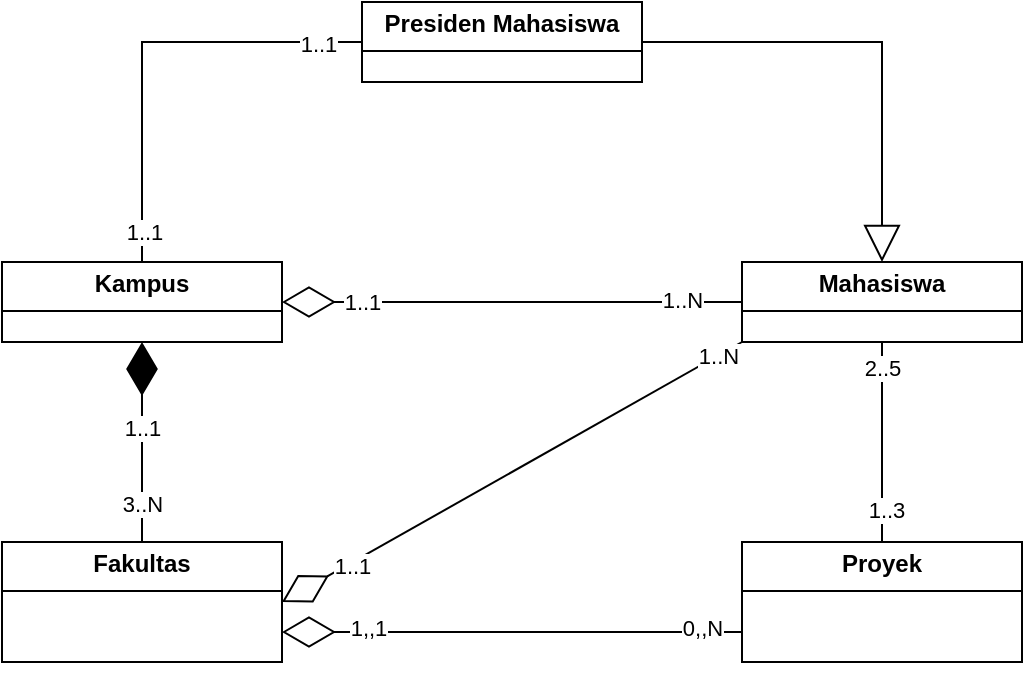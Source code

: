 <mxfile version="24.7.17">
  <diagram id="C5RBs43oDa-KdzZeNtuy" name="Page-1">
    <mxGraphModel dx="1034" dy="492" grid="1" gridSize="10" guides="1" tooltips="1" connect="1" arrows="1" fold="1" page="1" pageScale="1" pageWidth="827" pageHeight="1169" math="0" shadow="0">
      <root>
        <mxCell id="WIyWlLk6GJQsqaUBKTNV-0" />
        <mxCell id="WIyWlLk6GJQsqaUBKTNV-1" parent="WIyWlLk6GJQsqaUBKTNV-0" />
        <mxCell id="IElqo6GKpuBOG9hHBnad-0" value="&lt;p style=&quot;margin:0px;margin-top:4px;text-align:center;&quot;&gt;&lt;b&gt;Kampus&lt;/b&gt;&lt;/p&gt;&lt;hr size=&quot;1&quot; style=&quot;border-style:solid;&quot;&gt;&lt;div style=&quot;height:2px;&quot;&gt;&lt;/div&gt;" style="verticalAlign=top;align=left;overflow=fill;html=1;whiteSpace=wrap;" vertex="1" parent="WIyWlLk6GJQsqaUBKTNV-1">
          <mxGeometry x="130" y="220" width="140" height="40" as="geometry" />
        </mxCell>
        <mxCell id="IElqo6GKpuBOG9hHBnad-1" value="&lt;p style=&quot;margin:0px;margin-top:4px;text-align:center;&quot;&gt;&lt;b&gt;Mahasiswa&lt;/b&gt;&lt;/p&gt;&lt;hr size=&quot;1&quot; style=&quot;border-style:solid;&quot;&gt;&lt;div style=&quot;height:2px;&quot;&gt;&lt;/div&gt;" style="verticalAlign=top;align=left;overflow=fill;html=1;whiteSpace=wrap;" vertex="1" parent="WIyWlLk6GJQsqaUBKTNV-1">
          <mxGeometry x="500" y="220" width="140" height="40" as="geometry" />
        </mxCell>
        <mxCell id="IElqo6GKpuBOG9hHBnad-2" value="&lt;p style=&quot;margin:0px;margin-top:4px;text-align:center;&quot;&gt;&lt;b&gt;Fakultas&lt;/b&gt;&lt;/p&gt;&lt;hr size=&quot;1&quot; style=&quot;border-style:solid;&quot;&gt;&lt;div style=&quot;height:2px;&quot;&gt;&lt;/div&gt;" style="verticalAlign=top;align=left;overflow=fill;html=1;whiteSpace=wrap;" vertex="1" parent="WIyWlLk6GJQsqaUBKTNV-1">
          <mxGeometry x="130" y="360" width="140" height="60" as="geometry" />
        </mxCell>
        <mxCell id="IElqo6GKpuBOG9hHBnad-3" value="&lt;p style=&quot;margin:0px;margin-top:4px;text-align:center;&quot;&gt;&lt;b&gt;Proyek&lt;/b&gt;&lt;/p&gt;&lt;hr size=&quot;1&quot; style=&quot;border-style:solid;&quot;&gt;&lt;div style=&quot;height:2px;&quot;&gt;&lt;/div&gt;" style="verticalAlign=top;align=left;overflow=fill;html=1;whiteSpace=wrap;" vertex="1" parent="WIyWlLk6GJQsqaUBKTNV-1">
          <mxGeometry x="500" y="360" width="140" height="60" as="geometry" />
        </mxCell>
        <mxCell id="IElqo6GKpuBOG9hHBnad-4" value="&lt;p style=&quot;margin:0px;margin-top:4px;text-align:center;&quot;&gt;&lt;b&gt;Presiden Mahasiswa&lt;/b&gt;&lt;/p&gt;&lt;hr size=&quot;1&quot; style=&quot;border-style:solid;&quot;&gt;&lt;div style=&quot;height:2px;&quot;&gt;&lt;/div&gt;" style="verticalAlign=top;align=left;overflow=fill;html=1;whiteSpace=wrap;" vertex="1" parent="WIyWlLk6GJQsqaUBKTNV-1">
          <mxGeometry x="310" y="90" width="140" height="40" as="geometry" />
        </mxCell>
        <mxCell id="IElqo6GKpuBOG9hHBnad-6" value="" style="endArrow=diamondThin;endFill=1;endSize=24;html=1;rounded=0;entryX=0.5;entryY=1;entryDx=0;entryDy=0;exitX=0.5;exitY=0;exitDx=0;exitDy=0;" edge="1" parent="WIyWlLk6GJQsqaUBKTNV-1" source="IElqo6GKpuBOG9hHBnad-2" target="IElqo6GKpuBOG9hHBnad-0">
          <mxGeometry width="160" relative="1" as="geometry">
            <mxPoint x="380" y="290" as="sourcePoint" />
            <mxPoint x="540" y="290" as="targetPoint" />
          </mxGeometry>
        </mxCell>
        <mxCell id="IElqo6GKpuBOG9hHBnad-7" value="1..1" style="edgeLabel;html=1;align=center;verticalAlign=middle;resizable=0;points=[];" vertex="1" connectable="0" parent="IElqo6GKpuBOG9hHBnad-6">
          <mxGeometry x="0.142" relative="1" as="geometry">
            <mxPoint as="offset" />
          </mxGeometry>
        </mxCell>
        <mxCell id="IElqo6GKpuBOG9hHBnad-10" value="3..N" style="edgeLabel;html=1;align=center;verticalAlign=middle;resizable=0;points=[];" vertex="1" connectable="0" parent="IElqo6GKpuBOG9hHBnad-6">
          <mxGeometry x="-0.624" relative="1" as="geometry">
            <mxPoint as="offset" />
          </mxGeometry>
        </mxCell>
        <mxCell id="IElqo6GKpuBOG9hHBnad-11" value="" style="endArrow=diamondThin;endFill=0;endSize=24;html=1;rounded=0;entryX=1;entryY=0.5;entryDx=0;entryDy=0;exitX=0;exitY=0.5;exitDx=0;exitDy=0;" edge="1" parent="WIyWlLk6GJQsqaUBKTNV-1" source="IElqo6GKpuBOG9hHBnad-1" target="IElqo6GKpuBOG9hHBnad-0">
          <mxGeometry width="160" relative="1" as="geometry">
            <mxPoint x="300" y="320" as="sourcePoint" />
            <mxPoint x="460" y="320" as="targetPoint" />
          </mxGeometry>
        </mxCell>
        <mxCell id="IElqo6GKpuBOG9hHBnad-12" value="1..1" style="edgeLabel;html=1;align=center;verticalAlign=middle;resizable=0;points=[];" vertex="1" connectable="0" parent="IElqo6GKpuBOG9hHBnad-11">
          <mxGeometry x="0.716" y="2" relative="1" as="geometry">
            <mxPoint x="7" y="-2" as="offset" />
          </mxGeometry>
        </mxCell>
        <mxCell id="IElqo6GKpuBOG9hHBnad-13" value="1..N" style="edgeLabel;html=1;align=center;verticalAlign=middle;resizable=0;points=[];" vertex="1" connectable="0" parent="IElqo6GKpuBOG9hHBnad-11">
          <mxGeometry x="-0.816" y="-1" relative="1" as="geometry">
            <mxPoint x="-9" as="offset" />
          </mxGeometry>
        </mxCell>
        <mxCell id="IElqo6GKpuBOG9hHBnad-14" value="" style="endArrow=diamondThin;endFill=0;endSize=24;html=1;rounded=0;entryX=1;entryY=0.5;entryDx=0;entryDy=0;exitX=0;exitY=1;exitDx=0;exitDy=0;" edge="1" parent="WIyWlLk6GJQsqaUBKTNV-1" source="IElqo6GKpuBOG9hHBnad-1" target="IElqo6GKpuBOG9hHBnad-2">
          <mxGeometry width="160" relative="1" as="geometry">
            <mxPoint x="300" y="340" as="sourcePoint" />
            <mxPoint x="460" y="340" as="targetPoint" />
          </mxGeometry>
        </mxCell>
        <mxCell id="IElqo6GKpuBOG9hHBnad-15" value="1..1" style="edgeLabel;html=1;align=center;verticalAlign=middle;resizable=0;points=[];" vertex="1" connectable="0" parent="IElqo6GKpuBOG9hHBnad-14">
          <mxGeometry x="0.699" y="1" relative="1" as="geometry">
            <mxPoint as="offset" />
          </mxGeometry>
        </mxCell>
        <mxCell id="IElqo6GKpuBOG9hHBnad-16" value="1..N" style="edgeLabel;html=1;align=center;verticalAlign=middle;resizable=0;points=[];" vertex="1" connectable="0" parent="IElqo6GKpuBOG9hHBnad-14">
          <mxGeometry x="-0.895" relative="1" as="geometry">
            <mxPoint as="offset" />
          </mxGeometry>
        </mxCell>
        <mxCell id="IElqo6GKpuBOG9hHBnad-17" value="" style="endArrow=diamondThin;endFill=0;endSize=24;html=1;rounded=0;entryX=1;entryY=0.75;entryDx=0;entryDy=0;exitX=0;exitY=0.75;exitDx=0;exitDy=0;" edge="1" parent="WIyWlLk6GJQsqaUBKTNV-1" source="IElqo6GKpuBOG9hHBnad-3" target="IElqo6GKpuBOG9hHBnad-2">
          <mxGeometry width="160" relative="1" as="geometry">
            <mxPoint x="280" y="280" as="sourcePoint" />
            <mxPoint x="440" y="280" as="targetPoint" />
          </mxGeometry>
        </mxCell>
        <mxCell id="IElqo6GKpuBOG9hHBnad-18" value="1,,1" style="edgeLabel;html=1;align=center;verticalAlign=middle;resizable=0;points=[];" vertex="1" connectable="0" parent="IElqo6GKpuBOG9hHBnad-17">
          <mxGeometry x="0.626" y="-2" relative="1" as="geometry">
            <mxPoint as="offset" />
          </mxGeometry>
        </mxCell>
        <mxCell id="IElqo6GKpuBOG9hHBnad-19" value="0,,N" style="edgeLabel;html=1;align=center;verticalAlign=middle;resizable=0;points=[];" vertex="1" connectable="0" parent="IElqo6GKpuBOG9hHBnad-17">
          <mxGeometry x="-0.826" y="-2" relative="1" as="geometry">
            <mxPoint as="offset" />
          </mxGeometry>
        </mxCell>
        <mxCell id="IElqo6GKpuBOG9hHBnad-21" value="" style="endArrow=none;html=1;rounded=0;entryX=0.5;entryY=1;entryDx=0;entryDy=0;exitX=0.5;exitY=0;exitDx=0;exitDy=0;" edge="1" parent="WIyWlLk6GJQsqaUBKTNV-1" source="IElqo6GKpuBOG9hHBnad-3" target="IElqo6GKpuBOG9hHBnad-1">
          <mxGeometry width="50" height="50" relative="1" as="geometry">
            <mxPoint x="330" y="300" as="sourcePoint" />
            <mxPoint x="380" y="250" as="targetPoint" />
          </mxGeometry>
        </mxCell>
        <mxCell id="IElqo6GKpuBOG9hHBnad-22" value="2..5" style="edgeLabel;html=1;align=center;verticalAlign=middle;resizable=0;points=[];" vertex="1" connectable="0" parent="IElqo6GKpuBOG9hHBnad-21">
          <mxGeometry x="0.74" relative="1" as="geometry">
            <mxPoint as="offset" />
          </mxGeometry>
        </mxCell>
        <mxCell id="IElqo6GKpuBOG9hHBnad-23" value="1..3" style="edgeLabel;html=1;align=center;verticalAlign=middle;resizable=0;points=[];" vertex="1" connectable="0" parent="IElqo6GKpuBOG9hHBnad-21">
          <mxGeometry x="-0.68" y="-2" relative="1" as="geometry">
            <mxPoint as="offset" />
          </mxGeometry>
        </mxCell>
        <mxCell id="IElqo6GKpuBOG9hHBnad-24" value="" style="endArrow=none;html=1;rounded=0;entryX=0;entryY=0.5;entryDx=0;entryDy=0;exitX=0.5;exitY=0;exitDx=0;exitDy=0;" edge="1" parent="WIyWlLk6GJQsqaUBKTNV-1" source="IElqo6GKpuBOG9hHBnad-0" target="IElqo6GKpuBOG9hHBnad-4">
          <mxGeometry width="50" height="50" relative="1" as="geometry">
            <mxPoint x="330" y="300" as="sourcePoint" />
            <mxPoint x="380" y="250" as="targetPoint" />
            <Array as="points">
              <mxPoint x="200" y="110" />
            </Array>
          </mxGeometry>
        </mxCell>
        <mxCell id="IElqo6GKpuBOG9hHBnad-25" value="1..1" style="edgeLabel;html=1;align=center;verticalAlign=middle;resizable=0;points=[];" vertex="1" connectable="0" parent="IElqo6GKpuBOG9hHBnad-24">
          <mxGeometry x="-0.864" y="-1" relative="1" as="geometry">
            <mxPoint as="offset" />
          </mxGeometry>
        </mxCell>
        <mxCell id="IElqo6GKpuBOG9hHBnad-26" value="1..1" style="edgeLabel;html=1;align=center;verticalAlign=middle;resizable=0;points=[];" vertex="1" connectable="0" parent="IElqo6GKpuBOG9hHBnad-24">
          <mxGeometry x="0.8" y="-1" relative="1" as="geometry">
            <mxPoint as="offset" />
          </mxGeometry>
        </mxCell>
        <mxCell id="IElqo6GKpuBOG9hHBnad-27" value="" style="endArrow=block;endSize=16;endFill=0;html=1;rounded=0;exitX=1;exitY=0.5;exitDx=0;exitDy=0;entryX=0.5;entryY=0;entryDx=0;entryDy=0;" edge="1" parent="WIyWlLk6GJQsqaUBKTNV-1" source="IElqo6GKpuBOG9hHBnad-4" target="IElqo6GKpuBOG9hHBnad-1">
          <mxGeometry x="0.101" y="50" width="160" relative="1" as="geometry">
            <mxPoint x="280" y="280" as="sourcePoint" />
            <mxPoint x="440" y="280" as="targetPoint" />
            <Array as="points">
              <mxPoint x="570" y="110" />
            </Array>
            <mxPoint as="offset" />
          </mxGeometry>
        </mxCell>
      </root>
    </mxGraphModel>
  </diagram>
</mxfile>
